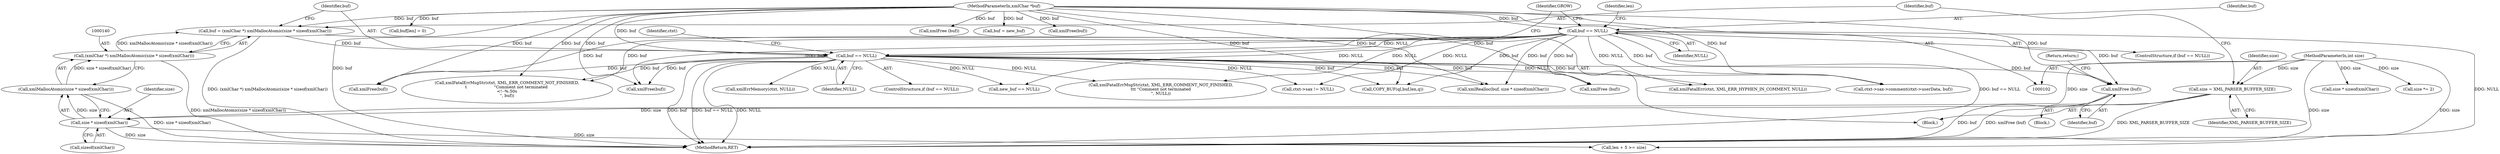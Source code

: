 digraph "0_Chrome_d0947db40187f4708c58e64cbd6013faf9eddeed_9@pointer" {
"1000199" [label="(Call,xmlFree (buf))"];
"1000147" [label="(Call,buf == NULL)"];
"1000137" [label="(Call,buf = (xmlChar *) xmlMallocAtomic(size * sizeof(xmlChar)))"];
"1000139" [label="(Call,(xmlChar *) xmlMallocAtomic(size * sizeof(xmlChar)))"];
"1000141" [label="(Call,xmlMallocAtomic(size * sizeof(xmlChar)))"];
"1000142" [label="(Call,size * sizeof(xmlChar))"];
"1000134" [label="(Call,size = XML_PARSER_BUFFER_SIZE)"];
"1000106" [label="(MethodParameterIn,int size)"];
"1000104" [label="(MethodParameterIn,xmlChar *buf)"];
"1000127" [label="(Call,buf == NULL)"];
"1000268" [label="(Call,xmlFree (buf))"];
"1000130" [label="(Block,)"];
"1000142" [label="(Call,size * sizeof(xmlChar))"];
"1000274" [label="(Call,buf = new_buf)"];
"1000312" [label="(Call,xmlFree(buf))"];
"1000277" [label="(Call,COPY_BUF(ql,buf,len,q))"];
"1000138" [label="(Identifier,buf)"];
"1000410" [label="(MethodReturn,RET)"];
"1000199" [label="(Call,xmlFree (buf))"];
"1000106" [label="(MethodParameterIn,int size)"];
"1000243" [label="(Call,len + 5 >= size)"];
"1000132" [label="(Identifier,len)"];
"1000151" [label="(Call,xmlErrMemory(ctxt, NULL))"];
"1000332" [label="(Call,buf[len] = 0)"];
"1000264" [label="(Call,new_buf == NULL)"];
"1000136" [label="(Identifier,XML_PARSER_BUFFER_SIZE)"];
"1000402" [label="(Call,xmlFatalErrMsgStr(ctxt, XML_ERR_COMMENT_NOT_FINISHED,\n\t\t\t \"Comment not terminated\n\", NULL))"];
"1000144" [label="(Call,sizeof(xmlChar))"];
"1000127" [label="(Call,buf == NULL)"];
"1000141" [label="(Call,xmlMallocAtomic(size * sizeof(xmlChar)))"];
"1000193" [label="(Block,)"];
"1000135" [label="(Identifier,size)"];
"1000407" [label="(Call,xmlFree(buf))"];
"1000129" [label="(Identifier,NULL)"];
"1000376" [label="(Call,ctxt->sax != NULL)"];
"1000147" [label="(Call,buf == NULL)"];
"1000137" [label="(Call,buf = (xmlChar *) xmlMallocAtomic(size * sizeof(xmlChar)))"];
"1000342" [label="(Call,xmlFatalErrMsgStr(ctxt, XML_ERR_COMMENT_NOT_FINISHED,\n\t                     \"Comment not terminated \n<!--%.50s\n\", buf))"];
"1000398" [label="(Call,xmlFree(buf))"];
"1000152" [label="(Identifier,ctxt)"];
"1000257" [label="(Call,xmlRealloc(buf, size * sizeof(xmlChar)))"];
"1000200" [label="(Identifier,buf)"];
"1000128" [label="(Identifier,buf)"];
"1000149" [label="(Identifier,NULL)"];
"1000238" [label="(Call,xmlFatalErr(ctxt, XML_ERR_HYPHEN_IN_COMMENT, NULL))"];
"1000175" [label="(Call,xmlFree (buf))"];
"1000259" [label="(Call,size * sizeof(xmlChar))"];
"1000201" [label="(Return,return;)"];
"1000134" [label="(Call,size = XML_PARSER_BUFFER_SIZE)"];
"1000250" [label="(Call,size *= 2)"];
"1000148" [label="(Identifier,buf)"];
"1000155" [label="(Identifier,GROW)"];
"1000393" [label="(Call,ctxt->sax->comment(ctxt->userData, buf))"];
"1000139" [label="(Call,(xmlChar *) xmlMallocAtomic(size * sizeof(xmlChar)))"];
"1000143" [label="(Identifier,size)"];
"1000146" [label="(ControlStructure,if (buf == NULL))"];
"1000104" [label="(MethodParameterIn,xmlChar *buf)"];
"1000126" [label="(ControlStructure,if (buf == NULL))"];
"1000199" -> "1000193"  [label="AST: "];
"1000199" -> "1000200"  [label="CFG: "];
"1000200" -> "1000199"  [label="AST: "];
"1000201" -> "1000199"  [label="CFG: "];
"1000199" -> "1000410"  [label="DDG: buf"];
"1000199" -> "1000410"  [label="DDG: xmlFree (buf)"];
"1000147" -> "1000199"  [label="DDG: buf"];
"1000127" -> "1000199"  [label="DDG: buf"];
"1000104" -> "1000199"  [label="DDG: buf"];
"1000147" -> "1000146"  [label="AST: "];
"1000147" -> "1000149"  [label="CFG: "];
"1000148" -> "1000147"  [label="AST: "];
"1000149" -> "1000147"  [label="AST: "];
"1000152" -> "1000147"  [label="CFG: "];
"1000155" -> "1000147"  [label="CFG: "];
"1000147" -> "1000410"  [label="DDG: NULL"];
"1000147" -> "1000410"  [label="DDG: buf"];
"1000147" -> "1000410"  [label="DDG: buf == NULL"];
"1000137" -> "1000147"  [label="DDG: buf"];
"1000104" -> "1000147"  [label="DDG: buf"];
"1000127" -> "1000147"  [label="DDG: NULL"];
"1000147" -> "1000151"  [label="DDG: NULL"];
"1000147" -> "1000175"  [label="DDG: buf"];
"1000147" -> "1000238"  [label="DDG: NULL"];
"1000147" -> "1000257"  [label="DDG: buf"];
"1000147" -> "1000264"  [label="DDG: NULL"];
"1000147" -> "1000277"  [label="DDG: buf"];
"1000147" -> "1000342"  [label="DDG: buf"];
"1000147" -> "1000376"  [label="DDG: NULL"];
"1000147" -> "1000393"  [label="DDG: buf"];
"1000147" -> "1000398"  [label="DDG: buf"];
"1000147" -> "1000402"  [label="DDG: NULL"];
"1000147" -> "1000407"  [label="DDG: buf"];
"1000137" -> "1000130"  [label="AST: "];
"1000137" -> "1000139"  [label="CFG: "];
"1000138" -> "1000137"  [label="AST: "];
"1000139" -> "1000137"  [label="AST: "];
"1000148" -> "1000137"  [label="CFG: "];
"1000137" -> "1000410"  [label="DDG: (xmlChar *) xmlMallocAtomic(size * sizeof(xmlChar))"];
"1000139" -> "1000137"  [label="DDG: xmlMallocAtomic(size * sizeof(xmlChar))"];
"1000104" -> "1000137"  [label="DDG: buf"];
"1000139" -> "1000141"  [label="CFG: "];
"1000140" -> "1000139"  [label="AST: "];
"1000141" -> "1000139"  [label="AST: "];
"1000139" -> "1000410"  [label="DDG: xmlMallocAtomic(size * sizeof(xmlChar))"];
"1000141" -> "1000139"  [label="DDG: size * sizeof(xmlChar)"];
"1000141" -> "1000142"  [label="CFG: "];
"1000142" -> "1000141"  [label="AST: "];
"1000141" -> "1000410"  [label="DDG: size * sizeof(xmlChar)"];
"1000142" -> "1000141"  [label="DDG: size"];
"1000142" -> "1000144"  [label="CFG: "];
"1000143" -> "1000142"  [label="AST: "];
"1000144" -> "1000142"  [label="AST: "];
"1000142" -> "1000410"  [label="DDG: size"];
"1000134" -> "1000142"  [label="DDG: size"];
"1000106" -> "1000142"  [label="DDG: size"];
"1000142" -> "1000243"  [label="DDG: size"];
"1000134" -> "1000130"  [label="AST: "];
"1000134" -> "1000136"  [label="CFG: "];
"1000135" -> "1000134"  [label="AST: "];
"1000136" -> "1000134"  [label="AST: "];
"1000138" -> "1000134"  [label="CFG: "];
"1000134" -> "1000410"  [label="DDG: XML_PARSER_BUFFER_SIZE"];
"1000106" -> "1000134"  [label="DDG: size"];
"1000106" -> "1000102"  [label="AST: "];
"1000106" -> "1000410"  [label="DDG: size"];
"1000106" -> "1000243"  [label="DDG: size"];
"1000106" -> "1000250"  [label="DDG: size"];
"1000106" -> "1000259"  [label="DDG: size"];
"1000104" -> "1000102"  [label="AST: "];
"1000104" -> "1000410"  [label="DDG: buf"];
"1000104" -> "1000127"  [label="DDG: buf"];
"1000104" -> "1000175"  [label="DDG: buf"];
"1000104" -> "1000257"  [label="DDG: buf"];
"1000104" -> "1000268"  [label="DDG: buf"];
"1000104" -> "1000274"  [label="DDG: buf"];
"1000104" -> "1000277"  [label="DDG: buf"];
"1000104" -> "1000312"  [label="DDG: buf"];
"1000104" -> "1000332"  [label="DDG: buf"];
"1000104" -> "1000342"  [label="DDG: buf"];
"1000104" -> "1000393"  [label="DDG: buf"];
"1000104" -> "1000398"  [label="DDG: buf"];
"1000104" -> "1000407"  [label="DDG: buf"];
"1000127" -> "1000126"  [label="AST: "];
"1000127" -> "1000129"  [label="CFG: "];
"1000128" -> "1000127"  [label="AST: "];
"1000129" -> "1000127"  [label="AST: "];
"1000132" -> "1000127"  [label="CFG: "];
"1000155" -> "1000127"  [label="CFG: "];
"1000127" -> "1000410"  [label="DDG: NULL"];
"1000127" -> "1000410"  [label="DDG: buf == NULL"];
"1000127" -> "1000175"  [label="DDG: buf"];
"1000127" -> "1000238"  [label="DDG: NULL"];
"1000127" -> "1000257"  [label="DDG: buf"];
"1000127" -> "1000264"  [label="DDG: NULL"];
"1000127" -> "1000277"  [label="DDG: buf"];
"1000127" -> "1000342"  [label="DDG: buf"];
"1000127" -> "1000376"  [label="DDG: NULL"];
"1000127" -> "1000393"  [label="DDG: buf"];
"1000127" -> "1000398"  [label="DDG: buf"];
"1000127" -> "1000402"  [label="DDG: NULL"];
"1000127" -> "1000407"  [label="DDG: buf"];
}
